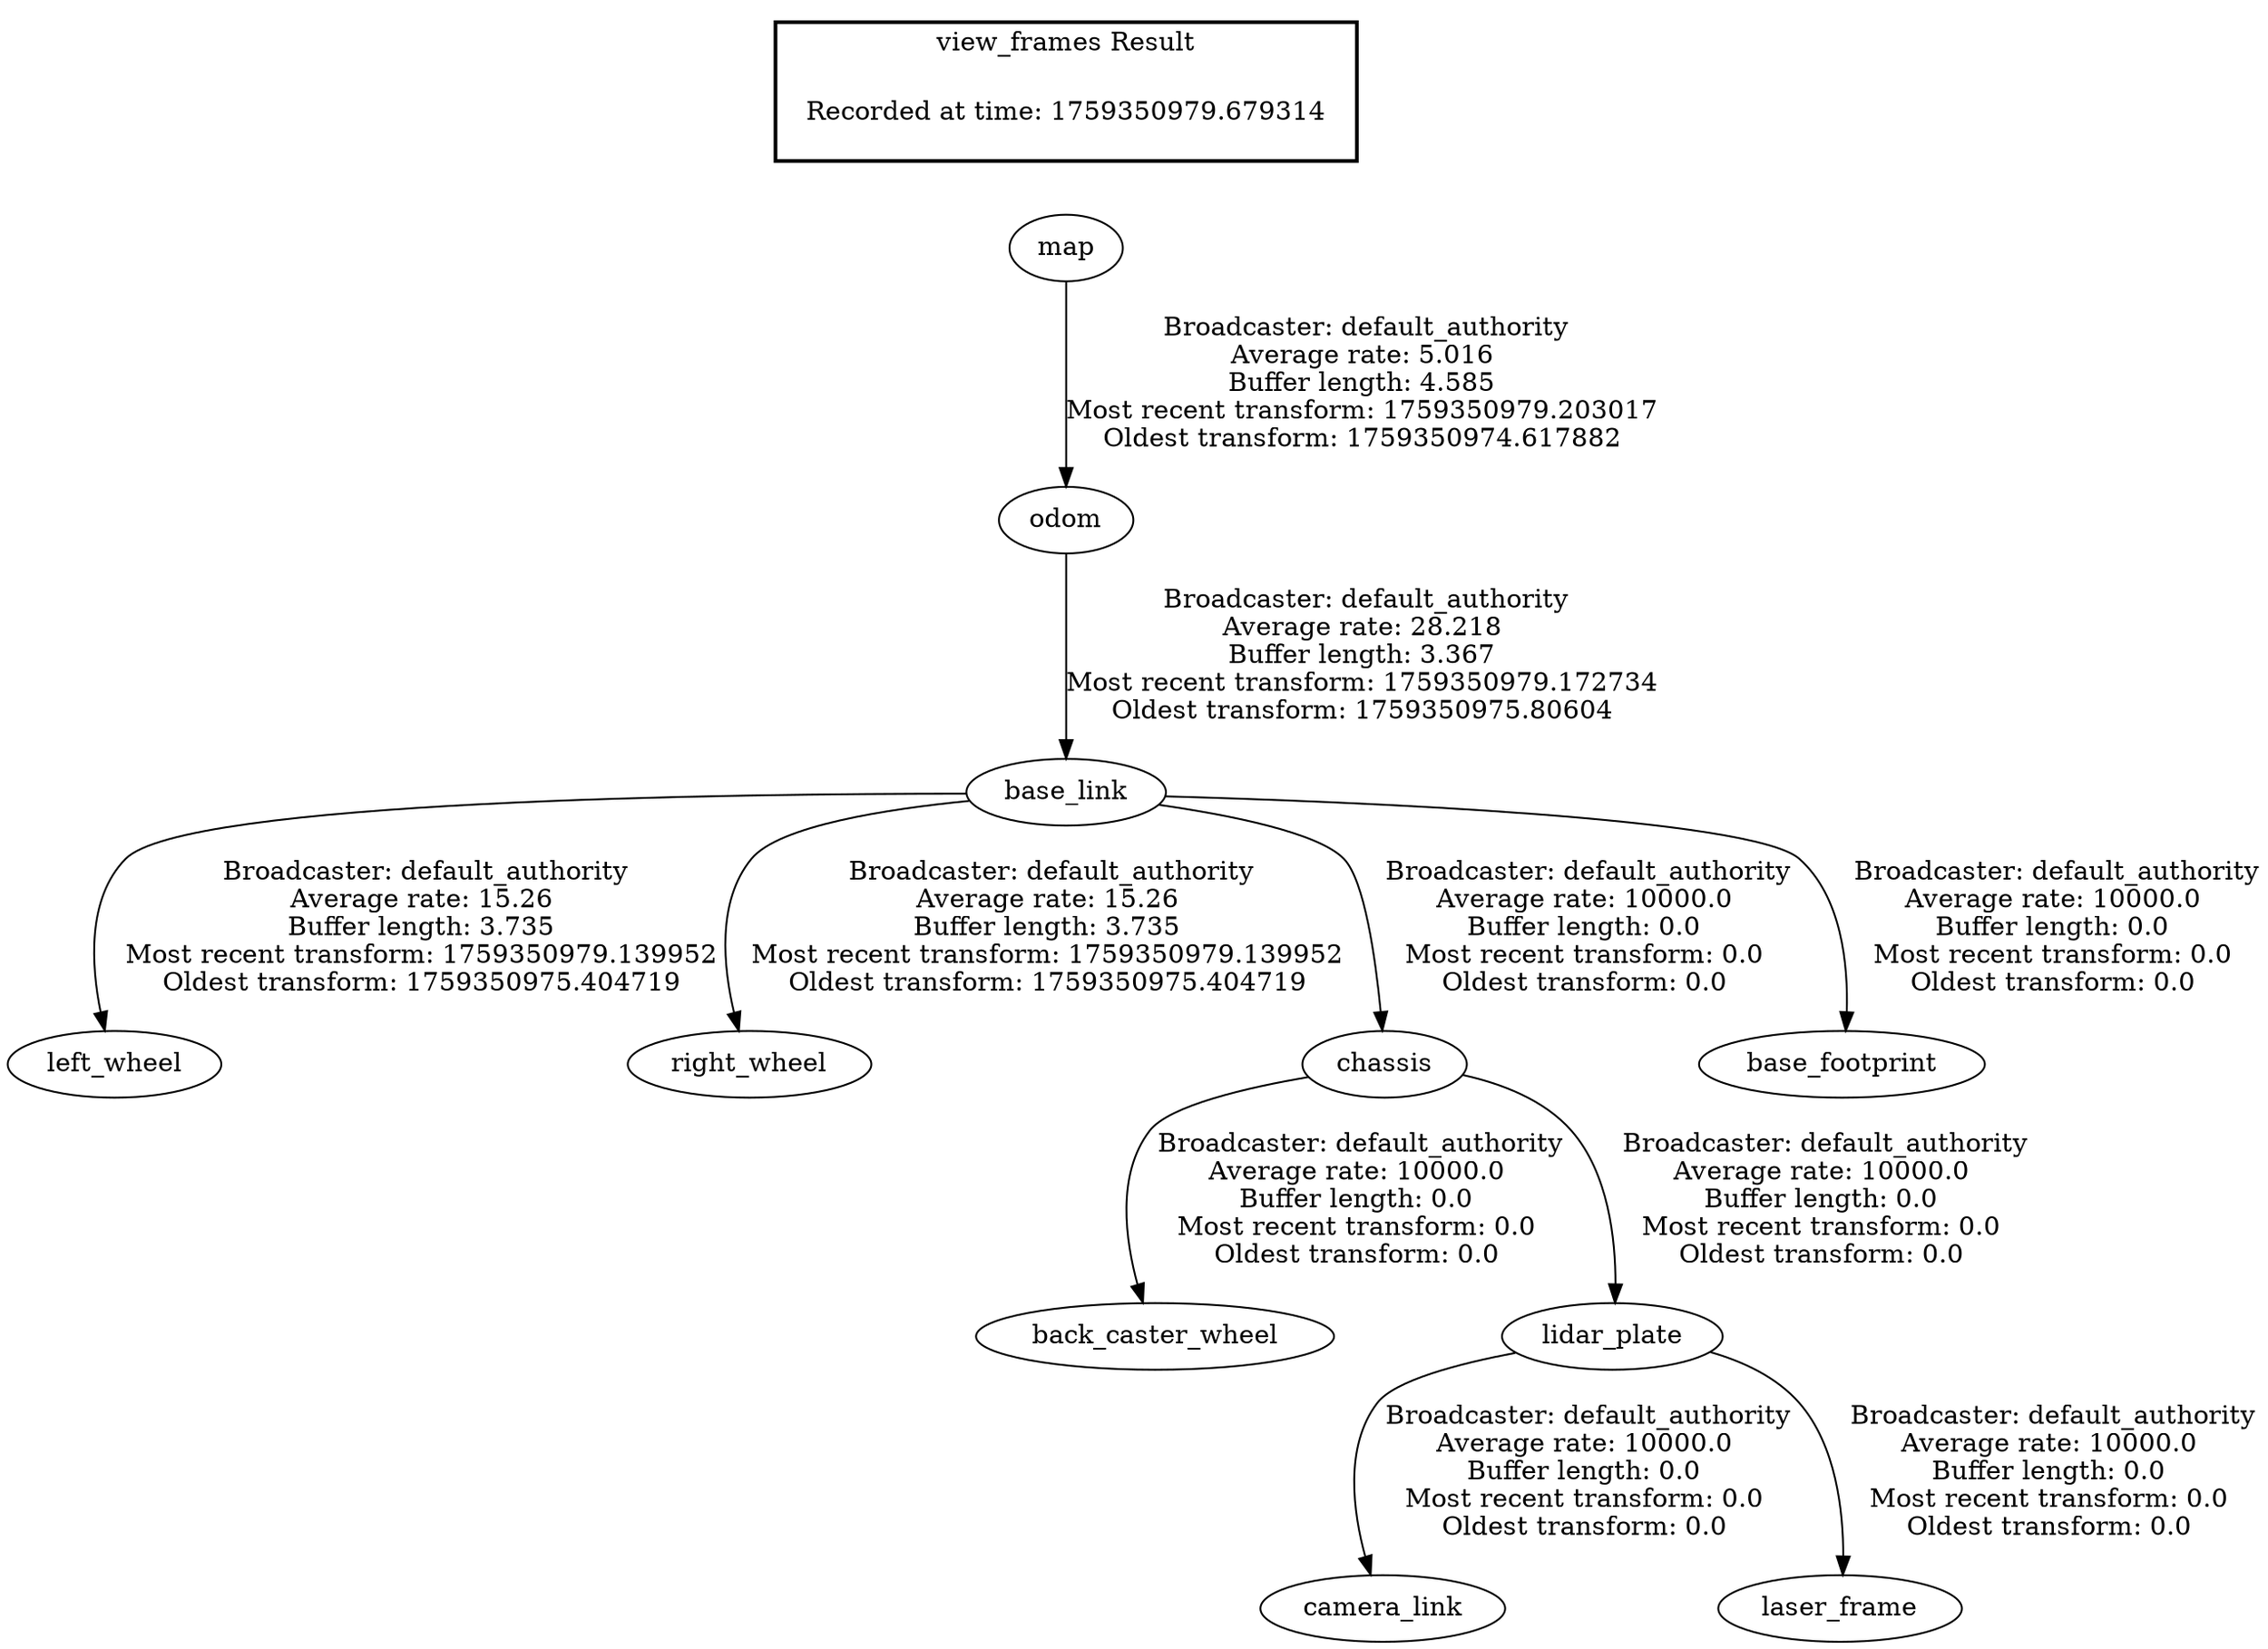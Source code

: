 digraph G {
"map" -> "odom"[label=" Broadcaster: default_authority\nAverage rate: 5.016\nBuffer length: 4.585\nMost recent transform: 1759350979.203017\nOldest transform: 1759350974.617882\n"];
"base_link" -> "left_wheel"[label=" Broadcaster: default_authority\nAverage rate: 15.26\nBuffer length: 3.735\nMost recent transform: 1759350979.139952\nOldest transform: 1759350975.404719\n"];
"odom" -> "base_link"[label=" Broadcaster: default_authority\nAverage rate: 28.218\nBuffer length: 3.367\nMost recent transform: 1759350979.172734\nOldest transform: 1759350975.80604\n"];
"base_link" -> "right_wheel"[label=" Broadcaster: default_authority\nAverage rate: 15.26\nBuffer length: 3.735\nMost recent transform: 1759350979.139952\nOldest transform: 1759350975.404719\n"];
"chassis" -> "back_caster_wheel"[label=" Broadcaster: default_authority\nAverage rate: 10000.0\nBuffer length: 0.0\nMost recent transform: 0.0\nOldest transform: 0.0\n"];
"base_link" -> "chassis"[label=" Broadcaster: default_authority\nAverage rate: 10000.0\nBuffer length: 0.0\nMost recent transform: 0.0\nOldest transform: 0.0\n"];
"base_link" -> "base_footprint"[label=" Broadcaster: default_authority\nAverage rate: 10000.0\nBuffer length: 0.0\nMost recent transform: 0.0\nOldest transform: 0.0\n"];
"lidar_plate" -> "camera_link"[label=" Broadcaster: default_authority\nAverage rate: 10000.0\nBuffer length: 0.0\nMost recent transform: 0.0\nOldest transform: 0.0\n"];
"chassis" -> "lidar_plate"[label=" Broadcaster: default_authority\nAverage rate: 10000.0\nBuffer length: 0.0\nMost recent transform: 0.0\nOldest transform: 0.0\n"];
"lidar_plate" -> "laser_frame"[label=" Broadcaster: default_authority\nAverage rate: 10000.0\nBuffer length: 0.0\nMost recent transform: 0.0\nOldest transform: 0.0\n"];
edge [style=invis];
 subgraph cluster_legend { style=bold; color=black; label ="view_frames Result";
"Recorded at time: 1759350979.679314"[ shape=plaintext ] ;
}->"map";
}